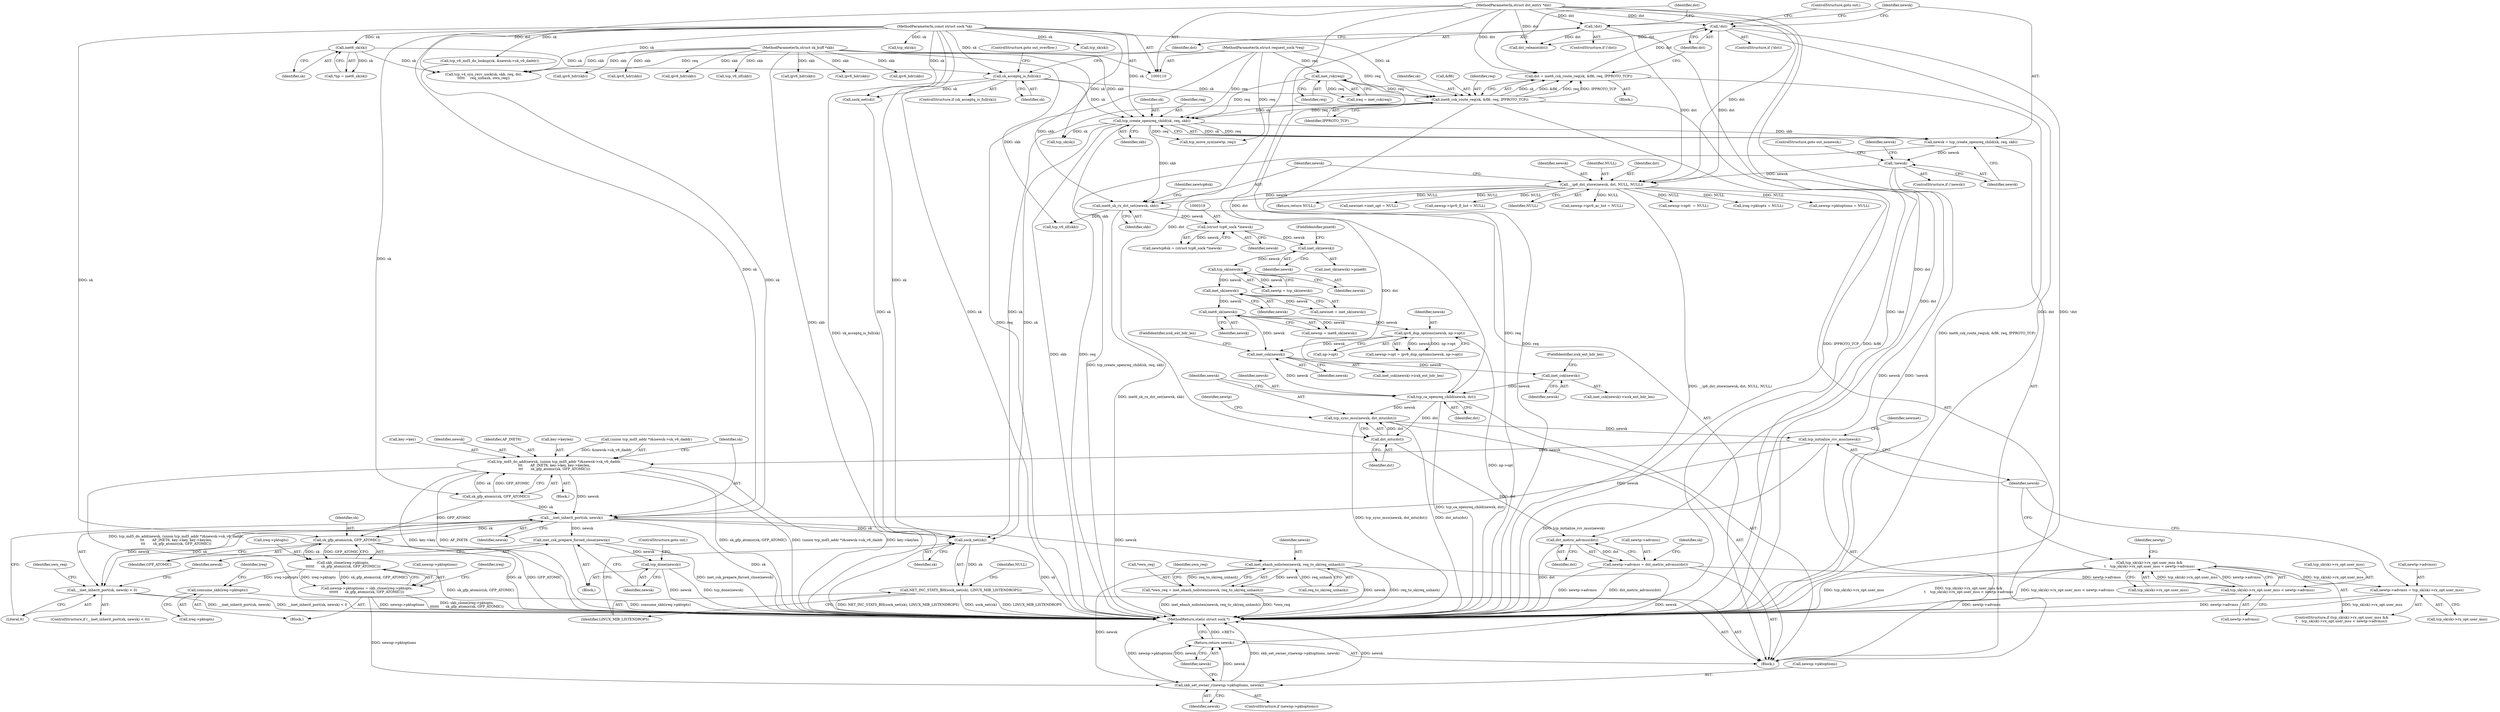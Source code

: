 digraph "0_linux_45f6fad84cc305103b28d73482b344d7f5b76f39_17@API" {
"1000482" [label="(Call,tcp_ca_openreq_child(newsk, dst))"];
"1000458" [label="(Call,inet_csk(newsk))"];
"1000451" [label="(Call,ipv6_dup_options(newsk, np->opt))"];
"1000340" [label="(Call,inet6_sk(newsk))"];
"1000336" [label="(Call,inet_sk(newsk))"];
"1000332" [label="(Call,tcp_sk(newsk))"];
"1000323" [label="(Call,inet_sk(newsk))"];
"1000318" [label="(Call,(struct tcp6_sock *)newsk)"];
"1000313" [label="(Call,inet6_sk_rx_dst_set(newsk, skb))"];
"1000308" [label="(Call,__ip6_dst_store(newsk, dst, NULL, NULL))"];
"1000300" [label="(Call,!newsk)"];
"1000293" [label="(Call,newsk = tcp_create_openreq_child(sk, req, skb))"];
"1000295" [label="(Call,tcp_create_openreq_child(sk, req, skb))"];
"1000283" [label="(Call,inet6_csk_route_req(sk, &fl6, req, IPPROTO_TCP))"];
"1000274" [label="(Call,sk_acceptq_is_full(sk))"];
"1000123" [label="(Call,inet6_sk(sk))"];
"1000111" [label="(MethodParameterIn,const struct sock *sk)"];
"1000271" [label="(Call,inet_rsk(req))"];
"1000113" [label="(MethodParameterIn,struct request_sock *req)"];
"1000112" [label="(MethodParameterIn,struct sk_buff *skb)"];
"1000290" [label="(Call,!dst)"];
"1000281" [label="(Call,dst = inet6_csk_route_req(sk, &fl6, req, IPPROTO_TCP))"];
"1000114" [label="(MethodParameterIn,struct dst_entry *dst)"];
"1000278" [label="(Call,!dst)"];
"1000468" [label="(Call,inet_csk(newsk))"];
"1000485" [label="(Call,tcp_sync_mss(newsk, dst_mtu(dst)))"];
"1000523" [label="(Call,tcp_initialize_rcv_mss(newsk))"];
"1000550" [label="(Call,tcp_md5_do_add(newsk, (union tcp_md5_addr *)&newsk->sk_v6_daddr,\n\t\t\t       AF_INET6, key->key, key->keylen,\n\t\t\t       sk_gfp_atomic(sk, GFP_ATOMIC)))"];
"1000570" [label="(Call,__inet_inherit_port(sk, newsk))"];
"1000569" [label="(Call,__inet_inherit_port(sk, newsk) < 0)"];
"1000575" [label="(Call,inet_csk_prepare_forced_close(newsk))"];
"1000577" [label="(Call,tcp_done(newsk))"];
"1000583" [label="(Call,inet_ehash_nolisten(newsk, req_to_sk(req_unhash)))"];
"1000580" [label="(Call,*own_req = inet_ehash_nolisten(newsk, req_to_sk(req_unhash)))"];
"1000623" [label="(Call,skb_set_owner_r(newnp->pktoptions, newsk))"];
"1000628" [label="(Return,return newsk;)"];
"1000607" [label="(Call,sk_gfp_atomic(sk, GFP_ATOMIC))"];
"1000603" [label="(Call,skb_clone(ireq->pktopts,\n\t\t\t\t\t\t      sk_gfp_atomic(sk, GFP_ATOMIC)))"];
"1000599" [label="(Call,newnp->pktoptions = skb_clone(ireq->pktopts,\n\t\t\t\t\t\t      sk_gfp_atomic(sk, GFP_ATOMIC)))"];
"1000610" [label="(Call,consume_skb(ireq->pktopts))"];
"1000640" [label="(Call,sock_net(sk))"];
"1000639" [label="(Call,NET_INC_STATS_BH(sock_net(sk), LINUX_MIB_LISTENDROPS))"];
"1000487" [label="(Call,dst_mtu(dst))"];
"1000493" [label="(Call,dst_metric_advmss(dst))"];
"1000489" [label="(Call,newtp->advmss = dst_metric_advmss(dst))"];
"1000503" [label="(Call,tcp_sk(sk)->rx_opt.user_mss < newtp->advmss)"];
"1000496" [label="(Call,tcp_sk(sk)->rx_opt.user_mss &&\n\t    tcp_sk(sk)->rx_opt.user_mss < newtp->advmss)"];
"1000513" [label="(Call,newtp->advmss = tcp_sk(sk)->rx_opt.user_mss)"];
"1000451" [label="(Call,ipv6_dup_options(newsk, np->opt))"];
"1000430" [label="(Call,ipv6_hdr(skb))"];
"1000604" [label="(Call,ireq->pktopts)"];
"1000614" [label="(Call,ireq->pktopts = NULL)"];
"1000496" [label="(Call,tcp_sk(sk)->rx_opt.user_mss &&\n\t    tcp_sk(sk)->rx_opt.user_mss < newtp->advmss)"];
"1000510" [label="(Call,newtp->advmss)"];
"1000295" [label="(Call,tcp_create_openreq_child(sk, req, skb))"];
"1000611" [label="(Call,ireq->pktopts)"];
"1000497" [label="(Call,tcp_sk(sk)->rx_opt.user_mss)"];
"1000610" [label="(Call,consume_skb(ireq->pktopts))"];
"1000310" [label="(Identifier,dst)"];
"1000642" [label="(Identifier,LINUX_MIB_LISTENDROPS)"];
"1000320" [label="(Identifier,newsk)"];
"1000273" [label="(ControlStructure,if (sk_acceptq_is_full(sk)))"];
"1000493" [label="(Call,dst_metric_advmss(dst))"];
"1000341" [label="(Identifier,newsk)"];
"1000318" [label="(Call,(struct tcp6_sock *)newsk)"];
"1000315" [label="(Identifier,skb)"];
"1000269" [label="(Call,ireq = inet_rsk(req))"];
"1000316" [label="(Call,newtcp6sk = (struct tcp6_sock *)newsk)"];
"1000287" [label="(Identifier,req)"];
"1000401" [label="(Call,newnp->pktoptions = NULL)"];
"1000541" [label="(Call,tcp_v6_md5_do_lookup(sk, &newsk->sk_v6_daddr))"];
"1000643" [label="(Return,return NULL;)"];
"1000332" [label="(Call,tcp_sk(newsk))"];
"1000482" [label="(Call,tcp_ca_openreq_child(newsk, dst))"];
"1000488" [label="(Identifier,dst)"];
"1000298" [label="(Identifier,skb)"];
"1000323" [label="(Call,inet_sk(newsk))"];
"1000579" [label="(ControlStructure,goto out;)"];
"1000291" [label="(Identifier,dst)"];
"1000280" [label="(Block,)"];
"1000333" [label="(Identifier,newsk)"];
"1000582" [label="(Identifier,own_req)"];
"1000575" [label="(Call,inet_csk_prepare_forced_close(newsk))"];
"1000514" [label="(Call,newtp->advmss)"];
"1000460" [label="(FieldIdentifier,icsk_ext_hdr_len)"];
"1000598" [label="(Block,)"];
"1000330" [label="(Call,newtp = tcp_sk(newsk))"];
"1000629" [label="(Identifier,newsk)"];
"1000581" [label="(Call,*own_req)"];
"1000468" [label="(Call,inet_csk(newsk))"];
"1000453" [label="(Call,np->opt)"];
"1000469" [label="(Identifier,newsk)"];
"1000483" [label="(Identifier,newsk)"];
"1000640" [label="(Call,sock_net(sk))"];
"1000490" [label="(Call,newtp->advmss)"];
"1000484" [label="(Identifier,dst)"];
"1000300" [label="(Call,!newsk)"];
"1000517" [label="(Call,tcp_sk(sk)->rx_opt.user_mss)"];
"1000577" [label="(Call,tcp_done(newsk))"];
"1000565" [label="(Call,sk_gfp_atomic(sk, GFP_ATOMIC))"];
"1000644" [label="(Identifier,NULL)"];
"1000519" [label="(Call,tcp_sk(sk))"];
"1000302" [label="(ControlStructure,goto out_nonewsk;)"];
"1000272" [label="(Identifier,req)"];
"1000314" [label="(Identifier,newsk)"];
"1000309" [label="(Identifier,newsk)"];
"1000111" [label="(MethodParameterIn,const struct sock *sk)"];
"1000486" [label="(Identifier,newsk)"];
"1000447" [label="(Call,newnp->opt = ipv6_dup_options(newsk, np->opt))"];
"1000289" [label="(ControlStructure,if (!dst))"];
"1000494" [label="(Identifier,dst)"];
"1000283" [label="(Call,inet6_csk_route_req(sk, &fl6, req, IPPROTO_TCP))"];
"1000504" [label="(Call,tcp_sk(sk)->rx_opt.user_mss)"];
"1000375" [label="(Call,newinet->inet_opt = NULL)"];
"1000284" [label="(Identifier,sk)"];
"1000623" [label="(Call,skb_set_owner_r(newnp->pktoptions, newsk))"];
"1000385" [label="(Call,newnp->ipv6_fl_list = NULL)"];
"1000552" [label="(Call,(union tcp_md5_addr *)&newsk->sk_v6_daddr)"];
"1000334" [label="(Call,newinet = inet_sk(newsk))"];
"1000591" [label="(Call,tcp_move_syn(newtp, req))"];
"1000285" [label="(Call,&fl6)"];
"1000495" [label="(ControlStructure,if (tcp_sk(sk)->rx_opt.user_mss &&\n\t    tcp_sk(sk)->rx_opt.user_mss < newtp->advmss))"];
"1000641" [label="(Identifier,sk)"];
"1000457" [label="(Call,inet_csk(newsk)->icsk_ext_hdr_len)"];
"1000608" [label="(Identifier,sk)"];
"1000141" [label="(Call,tcp_v4_syn_recv_sock(sk, skb, req, dst,\n\t\t\t\t\t     req_unhash, own_req))"];
"1000313" [label="(Call,inet6_sk_rx_dst_set(newsk, skb))"];
"1000584" [label="(Identifier,newsk)"];
"1000571" [label="(Identifier,sk)"];
"1000281" [label="(Call,dst = inet6_csk_route_req(sk, &fl6, req, IPPROTO_TCP))"];
"1000589" [label="(Identifier,own_req)"];
"1000500" [label="(Identifier,sk)"];
"1000322" [label="(Call,inet_sk(newsk)->pinet6)"];
"1000276" [label="(ControlStructure,goto out_overflow;)"];
"1000124" [label="(Identifier,sk)"];
"1000572" [label="(Identifier,newsk)"];
"1000624" [label="(Call,newnp->pktoptions)"];
"1000467" [label="(Call,inet_csk(newsk)->icsk_ext_hdr_len)"];
"1000123" [label="(Call,inet6_sk(sk))"];
"1000277" [label="(ControlStructure,if (!dst))"];
"1000612" [label="(Identifier,ireq)"];
"1000527" [label="(Identifier,newinet)"];
"1000233" [label="(Call,tcp_v6_iif(skb))"];
"1000569" [label="(Call,__inet_inherit_port(sk, newsk) < 0)"];
"1000337" [label="(Identifier,newsk)"];
"1000274" [label="(Call,sk_acceptq_is_full(sk))"];
"1000549" [label="(Block,)"];
"1000380" [label="(Call,newnp->ipv6_ac_list = NULL)"];
"1000550" [label="(Call,tcp_md5_do_add(newsk, (union tcp_md5_addr *)&newsk->sk_v6_daddr,\n\t\t\t       AF_INET6, key->key, key->keylen,\n\t\t\t       sk_gfp_atomic(sk, GFP_ATOMIC)))"];
"1000645" [label="(MethodReturn,static struct sock *)"];
"1000275" [label="(Identifier,sk)"];
"1000609" [label="(Identifier,GFP_ATOMIC)"];
"1000628" [label="(Return,return newsk;)"];
"1000305" [label="(Identifier,newsk)"];
"1000338" [label="(Call,newnp = inet6_sk(newsk))"];
"1000489" [label="(Call,newtp->advmss = dst_metric_advmss(dst))"];
"1000600" [label="(Call,newnp->pktoptions)"];
"1000308" [label="(Call,__ip6_dst_store(newsk, dst, NULL, NULL))"];
"1000290" [label="(Call,!dst)"];
"1000515" [label="(Identifier,newtp)"];
"1000576" [label="(Identifier,newsk)"];
"1000317" [label="(Identifier,newtcp6sk)"];
"1000513" [label="(Call,newtp->advmss = tcp_sk(sk)->rx_opt.user_mss)"];
"1000459" [label="(Identifier,newsk)"];
"1000574" [label="(Block,)"];
"1000627" [label="(Identifier,newsk)"];
"1000293" [label="(Call,newsk = tcp_create_openreq_child(sk, req, skb))"];
"1000121" [label="(Call,*np = inet6_sk(sk))"];
"1000117" [label="(Block,)"];
"1000114" [label="(MethodParameterIn,struct dst_entry *dst)"];
"1000470" [label="(FieldIdentifier,icsk_ext_hdr_len)"];
"1000340" [label="(Call,inet6_sk(newsk))"];
"1000491" [label="(Identifier,newtp)"];
"1000578" [label="(Identifier,newsk)"];
"1000580" [label="(Call,*own_req = inet_ehash_nolisten(newsk, req_to_sk(req_unhash)))"];
"1000599" [label="(Call,newnp->pktoptions = skb_clone(ireq->pktopts,\n\t\t\t\t\t\t      sk_gfp_atomic(sk, GFP_ATOMIC)))"];
"1000294" [label="(Identifier,newsk)"];
"1000487" [label="(Call,dst_mtu(dst))"];
"1000248" [label="(Call,ipv6_hdr(skb))"];
"1000639" [label="(Call,NET_INC_STATS_BH(sock_net(sk), LINUX_MIB_LISTENDROPS))"];
"1000113" [label="(MethodParameterIn,struct request_sock *req)"];
"1000292" [label="(ControlStructure,goto out;)"];
"1000240" [label="(Call,ipv6_hdr(skb))"];
"1000422" [label="(Call,ipv6_hdr(skb))"];
"1000551" [label="(Identifier,newsk)"];
"1000415" [label="(Call,tcp_v6_iif(skb))"];
"1000325" [label="(FieldIdentifier,pinet6)"];
"1000524" [label="(Identifier,newsk)"];
"1000324" [label="(Identifier,newsk)"];
"1000271" [label="(Call,inet_rsk(req))"];
"1000636" [label="(Call,dst_release(dst))"];
"1000619" [label="(ControlStructure,if (newnp->pktoptions))"];
"1000499" [label="(Call,tcp_sk(sk))"];
"1000585" [label="(Call,req_to_sk(req_unhash))"];
"1000312" [label="(Identifier,NULL)"];
"1000523" [label="(Call,tcp_initialize_rcv_mss(newsk))"];
"1000336" [label="(Call,inet_sk(newsk))"];
"1000296" [label="(Identifier,sk)"];
"1000297" [label="(Identifier,req)"];
"1000607" [label="(Call,sk_gfp_atomic(sk, GFP_ATOMIC))"];
"1000282" [label="(Identifier,dst)"];
"1000503" [label="(Call,tcp_sk(sk)->rx_opt.user_mss < newtp->advmss)"];
"1000406" [label="(Call,newnp->opt\t  = NULL)"];
"1000616" [label="(Identifier,ireq)"];
"1000278" [label="(Call,!dst)"];
"1000506" [label="(Call,tcp_sk(sk))"];
"1000279" [label="(Identifier,dst)"];
"1000558" [label="(Identifier,AF_INET6)"];
"1000583" [label="(Call,inet_ehash_nolisten(newsk, req_to_sk(req_unhash)))"];
"1000632" [label="(Call,sock_net(sk))"];
"1000570" [label="(Call,__inet_inherit_port(sk, newsk))"];
"1000458" [label="(Call,inet_csk(newsk))"];
"1000299" [label="(ControlStructure,if (!newsk))"];
"1000311" [label="(Identifier,NULL)"];
"1000259" [label="(Call,ipv6_hdr(skb))"];
"1000562" [label="(Call,key->keylen)"];
"1000568" [label="(ControlStructure,if (__inet_inherit_port(sk, newsk) < 0))"];
"1000288" [label="(Identifier,IPPROTO_TCP)"];
"1000573" [label="(Literal,0)"];
"1000441" [label="(Call,ipv6_hdr(skb))"];
"1000452" [label="(Identifier,newsk)"];
"1000112" [label="(MethodParameterIn,struct sk_buff *skb)"];
"1000485" [label="(Call,tcp_sync_mss(newsk, dst_mtu(dst)))"];
"1000603" [label="(Call,skb_clone(ireq->pktopts,\n\t\t\t\t\t\t      sk_gfp_atomic(sk, GFP_ATOMIC)))"];
"1000559" [label="(Call,key->key)"];
"1000301" [label="(Identifier,newsk)"];
"1000482" -> "1000117"  [label="AST: "];
"1000482" -> "1000484"  [label="CFG: "];
"1000483" -> "1000482"  [label="AST: "];
"1000484" -> "1000482"  [label="AST: "];
"1000486" -> "1000482"  [label="CFG: "];
"1000482" -> "1000645"  [label="DDG: tcp_ca_openreq_child(newsk, dst)"];
"1000458" -> "1000482"  [label="DDG: newsk"];
"1000468" -> "1000482"  [label="DDG: newsk"];
"1000308" -> "1000482"  [label="DDG: dst"];
"1000114" -> "1000482"  [label="DDG: dst"];
"1000482" -> "1000485"  [label="DDG: newsk"];
"1000482" -> "1000487"  [label="DDG: dst"];
"1000458" -> "1000457"  [label="AST: "];
"1000458" -> "1000459"  [label="CFG: "];
"1000459" -> "1000458"  [label="AST: "];
"1000460" -> "1000458"  [label="CFG: "];
"1000451" -> "1000458"  [label="DDG: newsk"];
"1000340" -> "1000458"  [label="DDG: newsk"];
"1000458" -> "1000468"  [label="DDG: newsk"];
"1000451" -> "1000447"  [label="AST: "];
"1000451" -> "1000453"  [label="CFG: "];
"1000452" -> "1000451"  [label="AST: "];
"1000453" -> "1000451"  [label="AST: "];
"1000447" -> "1000451"  [label="CFG: "];
"1000451" -> "1000645"  [label="DDG: np->opt"];
"1000451" -> "1000447"  [label="DDG: newsk"];
"1000451" -> "1000447"  [label="DDG: np->opt"];
"1000340" -> "1000451"  [label="DDG: newsk"];
"1000340" -> "1000338"  [label="AST: "];
"1000340" -> "1000341"  [label="CFG: "];
"1000341" -> "1000340"  [label="AST: "];
"1000338" -> "1000340"  [label="CFG: "];
"1000340" -> "1000338"  [label="DDG: newsk"];
"1000336" -> "1000340"  [label="DDG: newsk"];
"1000336" -> "1000334"  [label="AST: "];
"1000336" -> "1000337"  [label="CFG: "];
"1000337" -> "1000336"  [label="AST: "];
"1000334" -> "1000336"  [label="CFG: "];
"1000336" -> "1000334"  [label="DDG: newsk"];
"1000332" -> "1000336"  [label="DDG: newsk"];
"1000332" -> "1000330"  [label="AST: "];
"1000332" -> "1000333"  [label="CFG: "];
"1000333" -> "1000332"  [label="AST: "];
"1000330" -> "1000332"  [label="CFG: "];
"1000332" -> "1000330"  [label="DDG: newsk"];
"1000323" -> "1000332"  [label="DDG: newsk"];
"1000323" -> "1000322"  [label="AST: "];
"1000323" -> "1000324"  [label="CFG: "];
"1000324" -> "1000323"  [label="AST: "];
"1000325" -> "1000323"  [label="CFG: "];
"1000318" -> "1000323"  [label="DDG: newsk"];
"1000318" -> "1000316"  [label="AST: "];
"1000318" -> "1000320"  [label="CFG: "];
"1000319" -> "1000318"  [label="AST: "];
"1000320" -> "1000318"  [label="AST: "];
"1000316" -> "1000318"  [label="CFG: "];
"1000318" -> "1000316"  [label="DDG: newsk"];
"1000313" -> "1000318"  [label="DDG: newsk"];
"1000313" -> "1000117"  [label="AST: "];
"1000313" -> "1000315"  [label="CFG: "];
"1000314" -> "1000313"  [label="AST: "];
"1000315" -> "1000313"  [label="AST: "];
"1000317" -> "1000313"  [label="CFG: "];
"1000313" -> "1000645"  [label="DDG: inet6_sk_rx_dst_set(newsk, skb)"];
"1000308" -> "1000313"  [label="DDG: newsk"];
"1000295" -> "1000313"  [label="DDG: skb"];
"1000112" -> "1000313"  [label="DDG: skb"];
"1000313" -> "1000415"  [label="DDG: skb"];
"1000308" -> "1000117"  [label="AST: "];
"1000308" -> "1000312"  [label="CFG: "];
"1000309" -> "1000308"  [label="AST: "];
"1000310" -> "1000308"  [label="AST: "];
"1000311" -> "1000308"  [label="AST: "];
"1000312" -> "1000308"  [label="AST: "];
"1000314" -> "1000308"  [label="CFG: "];
"1000308" -> "1000645"  [label="DDG: __ip6_dst_store(newsk, dst, NULL, NULL)"];
"1000300" -> "1000308"  [label="DDG: newsk"];
"1000290" -> "1000308"  [label="DDG: dst"];
"1000278" -> "1000308"  [label="DDG: dst"];
"1000114" -> "1000308"  [label="DDG: dst"];
"1000308" -> "1000375"  [label="DDG: NULL"];
"1000308" -> "1000380"  [label="DDG: NULL"];
"1000308" -> "1000385"  [label="DDG: NULL"];
"1000308" -> "1000401"  [label="DDG: NULL"];
"1000308" -> "1000406"  [label="DDG: NULL"];
"1000308" -> "1000614"  [label="DDG: NULL"];
"1000308" -> "1000643"  [label="DDG: NULL"];
"1000300" -> "1000299"  [label="AST: "];
"1000300" -> "1000301"  [label="CFG: "];
"1000301" -> "1000300"  [label="AST: "];
"1000302" -> "1000300"  [label="CFG: "];
"1000305" -> "1000300"  [label="CFG: "];
"1000300" -> "1000645"  [label="DDG: newsk"];
"1000300" -> "1000645"  [label="DDG: !newsk"];
"1000293" -> "1000300"  [label="DDG: newsk"];
"1000293" -> "1000117"  [label="AST: "];
"1000293" -> "1000295"  [label="CFG: "];
"1000294" -> "1000293"  [label="AST: "];
"1000295" -> "1000293"  [label="AST: "];
"1000301" -> "1000293"  [label="CFG: "];
"1000293" -> "1000645"  [label="DDG: tcp_create_openreq_child(sk, req, skb)"];
"1000295" -> "1000293"  [label="DDG: sk"];
"1000295" -> "1000293"  [label="DDG: req"];
"1000295" -> "1000293"  [label="DDG: skb"];
"1000295" -> "1000298"  [label="CFG: "];
"1000296" -> "1000295"  [label="AST: "];
"1000297" -> "1000295"  [label="AST: "];
"1000298" -> "1000295"  [label="AST: "];
"1000295" -> "1000645"  [label="DDG: skb"];
"1000295" -> "1000645"  [label="DDG: req"];
"1000283" -> "1000295"  [label="DDG: sk"];
"1000283" -> "1000295"  [label="DDG: req"];
"1000274" -> "1000295"  [label="DDG: sk"];
"1000111" -> "1000295"  [label="DDG: sk"];
"1000271" -> "1000295"  [label="DDG: req"];
"1000113" -> "1000295"  [label="DDG: req"];
"1000112" -> "1000295"  [label="DDG: skb"];
"1000295" -> "1000499"  [label="DDG: sk"];
"1000295" -> "1000591"  [label="DDG: req"];
"1000295" -> "1000640"  [label="DDG: sk"];
"1000283" -> "1000281"  [label="AST: "];
"1000283" -> "1000288"  [label="CFG: "];
"1000284" -> "1000283"  [label="AST: "];
"1000285" -> "1000283"  [label="AST: "];
"1000287" -> "1000283"  [label="AST: "];
"1000288" -> "1000283"  [label="AST: "];
"1000281" -> "1000283"  [label="CFG: "];
"1000283" -> "1000645"  [label="DDG: &fl6"];
"1000283" -> "1000645"  [label="DDG: req"];
"1000283" -> "1000645"  [label="DDG: IPPROTO_TCP"];
"1000283" -> "1000281"  [label="DDG: sk"];
"1000283" -> "1000281"  [label="DDG: &fl6"];
"1000283" -> "1000281"  [label="DDG: req"];
"1000283" -> "1000281"  [label="DDG: IPPROTO_TCP"];
"1000274" -> "1000283"  [label="DDG: sk"];
"1000111" -> "1000283"  [label="DDG: sk"];
"1000271" -> "1000283"  [label="DDG: req"];
"1000113" -> "1000283"  [label="DDG: req"];
"1000283" -> "1000640"  [label="DDG: sk"];
"1000274" -> "1000273"  [label="AST: "];
"1000274" -> "1000275"  [label="CFG: "];
"1000275" -> "1000274"  [label="AST: "];
"1000276" -> "1000274"  [label="CFG: "];
"1000279" -> "1000274"  [label="CFG: "];
"1000274" -> "1000645"  [label="DDG: sk_acceptq_is_full(sk)"];
"1000123" -> "1000274"  [label="DDG: sk"];
"1000111" -> "1000274"  [label="DDG: sk"];
"1000274" -> "1000632"  [label="DDG: sk"];
"1000123" -> "1000121"  [label="AST: "];
"1000123" -> "1000124"  [label="CFG: "];
"1000124" -> "1000123"  [label="AST: "];
"1000121" -> "1000123"  [label="CFG: "];
"1000123" -> "1000121"  [label="DDG: sk"];
"1000111" -> "1000123"  [label="DDG: sk"];
"1000123" -> "1000141"  [label="DDG: sk"];
"1000111" -> "1000110"  [label="AST: "];
"1000111" -> "1000645"  [label="DDG: sk"];
"1000111" -> "1000141"  [label="DDG: sk"];
"1000111" -> "1000499"  [label="DDG: sk"];
"1000111" -> "1000506"  [label="DDG: sk"];
"1000111" -> "1000519"  [label="DDG: sk"];
"1000111" -> "1000541"  [label="DDG: sk"];
"1000111" -> "1000565"  [label="DDG: sk"];
"1000111" -> "1000570"  [label="DDG: sk"];
"1000111" -> "1000607"  [label="DDG: sk"];
"1000111" -> "1000632"  [label="DDG: sk"];
"1000111" -> "1000640"  [label="DDG: sk"];
"1000271" -> "1000269"  [label="AST: "];
"1000271" -> "1000272"  [label="CFG: "];
"1000272" -> "1000271"  [label="AST: "];
"1000269" -> "1000271"  [label="CFG: "];
"1000271" -> "1000645"  [label="DDG: req"];
"1000271" -> "1000269"  [label="DDG: req"];
"1000113" -> "1000271"  [label="DDG: req"];
"1000113" -> "1000110"  [label="AST: "];
"1000113" -> "1000645"  [label="DDG: req"];
"1000113" -> "1000141"  [label="DDG: req"];
"1000113" -> "1000591"  [label="DDG: req"];
"1000112" -> "1000110"  [label="AST: "];
"1000112" -> "1000645"  [label="DDG: skb"];
"1000112" -> "1000141"  [label="DDG: skb"];
"1000112" -> "1000233"  [label="DDG: skb"];
"1000112" -> "1000240"  [label="DDG: skb"];
"1000112" -> "1000248"  [label="DDG: skb"];
"1000112" -> "1000259"  [label="DDG: skb"];
"1000112" -> "1000415"  [label="DDG: skb"];
"1000112" -> "1000422"  [label="DDG: skb"];
"1000112" -> "1000430"  [label="DDG: skb"];
"1000112" -> "1000441"  [label="DDG: skb"];
"1000290" -> "1000289"  [label="AST: "];
"1000290" -> "1000291"  [label="CFG: "];
"1000291" -> "1000290"  [label="AST: "];
"1000292" -> "1000290"  [label="CFG: "];
"1000294" -> "1000290"  [label="CFG: "];
"1000290" -> "1000645"  [label="DDG: dst"];
"1000290" -> "1000645"  [label="DDG: !dst"];
"1000281" -> "1000290"  [label="DDG: dst"];
"1000114" -> "1000290"  [label="DDG: dst"];
"1000290" -> "1000636"  [label="DDG: dst"];
"1000281" -> "1000280"  [label="AST: "];
"1000282" -> "1000281"  [label="AST: "];
"1000291" -> "1000281"  [label="CFG: "];
"1000281" -> "1000645"  [label="DDG: inet6_csk_route_req(sk, &fl6, req, IPPROTO_TCP)"];
"1000114" -> "1000281"  [label="DDG: dst"];
"1000114" -> "1000110"  [label="AST: "];
"1000114" -> "1000645"  [label="DDG: dst"];
"1000114" -> "1000141"  [label="DDG: dst"];
"1000114" -> "1000278"  [label="DDG: dst"];
"1000114" -> "1000487"  [label="DDG: dst"];
"1000114" -> "1000493"  [label="DDG: dst"];
"1000114" -> "1000636"  [label="DDG: dst"];
"1000278" -> "1000277"  [label="AST: "];
"1000278" -> "1000279"  [label="CFG: "];
"1000279" -> "1000278"  [label="AST: "];
"1000282" -> "1000278"  [label="CFG: "];
"1000294" -> "1000278"  [label="CFG: "];
"1000278" -> "1000645"  [label="DDG: !dst"];
"1000278" -> "1000636"  [label="DDG: dst"];
"1000468" -> "1000467"  [label="AST: "];
"1000468" -> "1000469"  [label="CFG: "];
"1000469" -> "1000468"  [label="AST: "];
"1000470" -> "1000468"  [label="CFG: "];
"1000485" -> "1000117"  [label="AST: "];
"1000485" -> "1000487"  [label="CFG: "];
"1000486" -> "1000485"  [label="AST: "];
"1000487" -> "1000485"  [label="AST: "];
"1000491" -> "1000485"  [label="CFG: "];
"1000485" -> "1000645"  [label="DDG: dst_mtu(dst)"];
"1000485" -> "1000645"  [label="DDG: tcp_sync_mss(newsk, dst_mtu(dst))"];
"1000487" -> "1000485"  [label="DDG: dst"];
"1000485" -> "1000523"  [label="DDG: newsk"];
"1000523" -> "1000117"  [label="AST: "];
"1000523" -> "1000524"  [label="CFG: "];
"1000524" -> "1000523"  [label="AST: "];
"1000527" -> "1000523"  [label="CFG: "];
"1000523" -> "1000645"  [label="DDG: tcp_initialize_rcv_mss(newsk)"];
"1000523" -> "1000550"  [label="DDG: newsk"];
"1000523" -> "1000570"  [label="DDG: newsk"];
"1000550" -> "1000549"  [label="AST: "];
"1000550" -> "1000565"  [label="CFG: "];
"1000551" -> "1000550"  [label="AST: "];
"1000552" -> "1000550"  [label="AST: "];
"1000558" -> "1000550"  [label="AST: "];
"1000559" -> "1000550"  [label="AST: "];
"1000562" -> "1000550"  [label="AST: "];
"1000565" -> "1000550"  [label="AST: "];
"1000571" -> "1000550"  [label="CFG: "];
"1000550" -> "1000645"  [label="DDG: tcp_md5_do_add(newsk, (union tcp_md5_addr *)&newsk->sk_v6_daddr,\n\t\t\t       AF_INET6, key->key, key->keylen,\n\t\t\t       sk_gfp_atomic(sk, GFP_ATOMIC))"];
"1000550" -> "1000645"  [label="DDG: key->keylen"];
"1000550" -> "1000645"  [label="DDG: AF_INET6"];
"1000550" -> "1000645"  [label="DDG: key->key"];
"1000550" -> "1000645"  [label="DDG: sk_gfp_atomic(sk, GFP_ATOMIC)"];
"1000550" -> "1000645"  [label="DDG: (union tcp_md5_addr *)&newsk->sk_v6_daddr"];
"1000552" -> "1000550"  [label="DDG: &newsk->sk_v6_daddr"];
"1000565" -> "1000550"  [label="DDG: sk"];
"1000565" -> "1000550"  [label="DDG: GFP_ATOMIC"];
"1000550" -> "1000570"  [label="DDG: newsk"];
"1000570" -> "1000569"  [label="AST: "];
"1000570" -> "1000572"  [label="CFG: "];
"1000571" -> "1000570"  [label="AST: "];
"1000572" -> "1000570"  [label="AST: "];
"1000573" -> "1000570"  [label="CFG: "];
"1000570" -> "1000645"  [label="DDG: sk"];
"1000570" -> "1000569"  [label="DDG: sk"];
"1000570" -> "1000569"  [label="DDG: newsk"];
"1000565" -> "1000570"  [label="DDG: sk"];
"1000541" -> "1000570"  [label="DDG: sk"];
"1000570" -> "1000575"  [label="DDG: newsk"];
"1000570" -> "1000583"  [label="DDG: newsk"];
"1000570" -> "1000607"  [label="DDG: sk"];
"1000570" -> "1000640"  [label="DDG: sk"];
"1000569" -> "1000568"  [label="AST: "];
"1000569" -> "1000573"  [label="CFG: "];
"1000573" -> "1000569"  [label="AST: "];
"1000576" -> "1000569"  [label="CFG: "];
"1000582" -> "1000569"  [label="CFG: "];
"1000569" -> "1000645"  [label="DDG: __inet_inherit_port(sk, newsk) < 0"];
"1000569" -> "1000645"  [label="DDG: __inet_inherit_port(sk, newsk)"];
"1000575" -> "1000574"  [label="AST: "];
"1000575" -> "1000576"  [label="CFG: "];
"1000576" -> "1000575"  [label="AST: "];
"1000578" -> "1000575"  [label="CFG: "];
"1000575" -> "1000645"  [label="DDG: inet_csk_prepare_forced_close(newsk)"];
"1000575" -> "1000577"  [label="DDG: newsk"];
"1000577" -> "1000574"  [label="AST: "];
"1000577" -> "1000578"  [label="CFG: "];
"1000578" -> "1000577"  [label="AST: "];
"1000579" -> "1000577"  [label="CFG: "];
"1000577" -> "1000645"  [label="DDG: tcp_done(newsk)"];
"1000577" -> "1000645"  [label="DDG: newsk"];
"1000583" -> "1000580"  [label="AST: "];
"1000583" -> "1000585"  [label="CFG: "];
"1000584" -> "1000583"  [label="AST: "];
"1000585" -> "1000583"  [label="AST: "];
"1000580" -> "1000583"  [label="CFG: "];
"1000583" -> "1000645"  [label="DDG: newsk"];
"1000583" -> "1000645"  [label="DDG: req_to_sk(req_unhash)"];
"1000583" -> "1000580"  [label="DDG: newsk"];
"1000583" -> "1000580"  [label="DDG: req_to_sk(req_unhash)"];
"1000585" -> "1000583"  [label="DDG: req_unhash"];
"1000583" -> "1000623"  [label="DDG: newsk"];
"1000583" -> "1000628"  [label="DDG: newsk"];
"1000580" -> "1000117"  [label="AST: "];
"1000581" -> "1000580"  [label="AST: "];
"1000589" -> "1000580"  [label="CFG: "];
"1000580" -> "1000645"  [label="DDG: inet_ehash_nolisten(newsk, req_to_sk(req_unhash))"];
"1000580" -> "1000645"  [label="DDG: *own_req"];
"1000623" -> "1000619"  [label="AST: "];
"1000623" -> "1000627"  [label="CFG: "];
"1000624" -> "1000623"  [label="AST: "];
"1000627" -> "1000623"  [label="AST: "];
"1000629" -> "1000623"  [label="CFG: "];
"1000623" -> "1000645"  [label="DDG: skb_set_owner_r(newnp->pktoptions, newsk)"];
"1000623" -> "1000645"  [label="DDG: newsk"];
"1000623" -> "1000645"  [label="DDG: newnp->pktoptions"];
"1000599" -> "1000623"  [label="DDG: newnp->pktoptions"];
"1000623" -> "1000628"  [label="DDG: newsk"];
"1000628" -> "1000117"  [label="AST: "];
"1000628" -> "1000629"  [label="CFG: "];
"1000629" -> "1000628"  [label="AST: "];
"1000645" -> "1000628"  [label="CFG: "];
"1000628" -> "1000645"  [label="DDG: <RET>"];
"1000629" -> "1000628"  [label="DDG: newsk"];
"1000607" -> "1000603"  [label="AST: "];
"1000607" -> "1000609"  [label="CFG: "];
"1000608" -> "1000607"  [label="AST: "];
"1000609" -> "1000607"  [label="AST: "];
"1000603" -> "1000607"  [label="CFG: "];
"1000607" -> "1000645"  [label="DDG: sk"];
"1000607" -> "1000645"  [label="DDG: GFP_ATOMIC"];
"1000607" -> "1000603"  [label="DDG: sk"];
"1000607" -> "1000603"  [label="DDG: GFP_ATOMIC"];
"1000565" -> "1000607"  [label="DDG: GFP_ATOMIC"];
"1000603" -> "1000599"  [label="AST: "];
"1000604" -> "1000603"  [label="AST: "];
"1000599" -> "1000603"  [label="CFG: "];
"1000603" -> "1000645"  [label="DDG: sk_gfp_atomic(sk, GFP_ATOMIC)"];
"1000603" -> "1000599"  [label="DDG: ireq->pktopts"];
"1000603" -> "1000599"  [label="DDG: sk_gfp_atomic(sk, GFP_ATOMIC)"];
"1000603" -> "1000610"  [label="DDG: ireq->pktopts"];
"1000599" -> "1000598"  [label="AST: "];
"1000600" -> "1000599"  [label="AST: "];
"1000612" -> "1000599"  [label="CFG: "];
"1000599" -> "1000645"  [label="DDG: newnp->pktoptions"];
"1000599" -> "1000645"  [label="DDG: skb_clone(ireq->pktopts,\n\t\t\t\t\t\t      sk_gfp_atomic(sk, GFP_ATOMIC))"];
"1000610" -> "1000598"  [label="AST: "];
"1000610" -> "1000611"  [label="CFG: "];
"1000611" -> "1000610"  [label="AST: "];
"1000616" -> "1000610"  [label="CFG: "];
"1000610" -> "1000645"  [label="DDG: consume_skb(ireq->pktopts)"];
"1000640" -> "1000639"  [label="AST: "];
"1000640" -> "1000641"  [label="CFG: "];
"1000641" -> "1000640"  [label="AST: "];
"1000642" -> "1000640"  [label="CFG: "];
"1000640" -> "1000645"  [label="DDG: sk"];
"1000640" -> "1000639"  [label="DDG: sk"];
"1000632" -> "1000640"  [label="DDG: sk"];
"1000639" -> "1000117"  [label="AST: "];
"1000639" -> "1000642"  [label="CFG: "];
"1000642" -> "1000639"  [label="AST: "];
"1000644" -> "1000639"  [label="CFG: "];
"1000639" -> "1000645"  [label="DDG: NET_INC_STATS_BH(sock_net(sk), LINUX_MIB_LISTENDROPS)"];
"1000639" -> "1000645"  [label="DDG: sock_net(sk)"];
"1000639" -> "1000645"  [label="DDG: LINUX_MIB_LISTENDROPS"];
"1000487" -> "1000488"  [label="CFG: "];
"1000488" -> "1000487"  [label="AST: "];
"1000487" -> "1000493"  [label="DDG: dst"];
"1000493" -> "1000489"  [label="AST: "];
"1000493" -> "1000494"  [label="CFG: "];
"1000494" -> "1000493"  [label="AST: "];
"1000489" -> "1000493"  [label="CFG: "];
"1000493" -> "1000645"  [label="DDG: dst"];
"1000493" -> "1000489"  [label="DDG: dst"];
"1000489" -> "1000117"  [label="AST: "];
"1000490" -> "1000489"  [label="AST: "];
"1000500" -> "1000489"  [label="CFG: "];
"1000489" -> "1000645"  [label="DDG: dst_metric_advmss(dst)"];
"1000489" -> "1000645"  [label="DDG: newtp->advmss"];
"1000489" -> "1000503"  [label="DDG: newtp->advmss"];
"1000503" -> "1000496"  [label="AST: "];
"1000503" -> "1000510"  [label="CFG: "];
"1000504" -> "1000503"  [label="AST: "];
"1000510" -> "1000503"  [label="AST: "];
"1000496" -> "1000503"  [label="CFG: "];
"1000503" -> "1000645"  [label="DDG: newtp->advmss"];
"1000503" -> "1000496"  [label="DDG: tcp_sk(sk)->rx_opt.user_mss"];
"1000503" -> "1000496"  [label="DDG: newtp->advmss"];
"1000496" -> "1000495"  [label="AST: "];
"1000496" -> "1000497"  [label="CFG: "];
"1000497" -> "1000496"  [label="AST: "];
"1000515" -> "1000496"  [label="CFG: "];
"1000524" -> "1000496"  [label="CFG: "];
"1000496" -> "1000645"  [label="DDG: tcp_sk(sk)->rx_opt.user_mss &&\n\t    tcp_sk(sk)->rx_opt.user_mss < newtp->advmss"];
"1000496" -> "1000645"  [label="DDG: tcp_sk(sk)->rx_opt.user_mss < newtp->advmss"];
"1000496" -> "1000645"  [label="DDG: tcp_sk(sk)->rx_opt.user_mss"];
"1000496" -> "1000513"  [label="DDG: tcp_sk(sk)->rx_opt.user_mss"];
"1000513" -> "1000495"  [label="AST: "];
"1000513" -> "1000517"  [label="CFG: "];
"1000514" -> "1000513"  [label="AST: "];
"1000517" -> "1000513"  [label="AST: "];
"1000524" -> "1000513"  [label="CFG: "];
"1000513" -> "1000645"  [label="DDG: newtp->advmss"];
"1000513" -> "1000645"  [label="DDG: tcp_sk(sk)->rx_opt.user_mss"];
}
